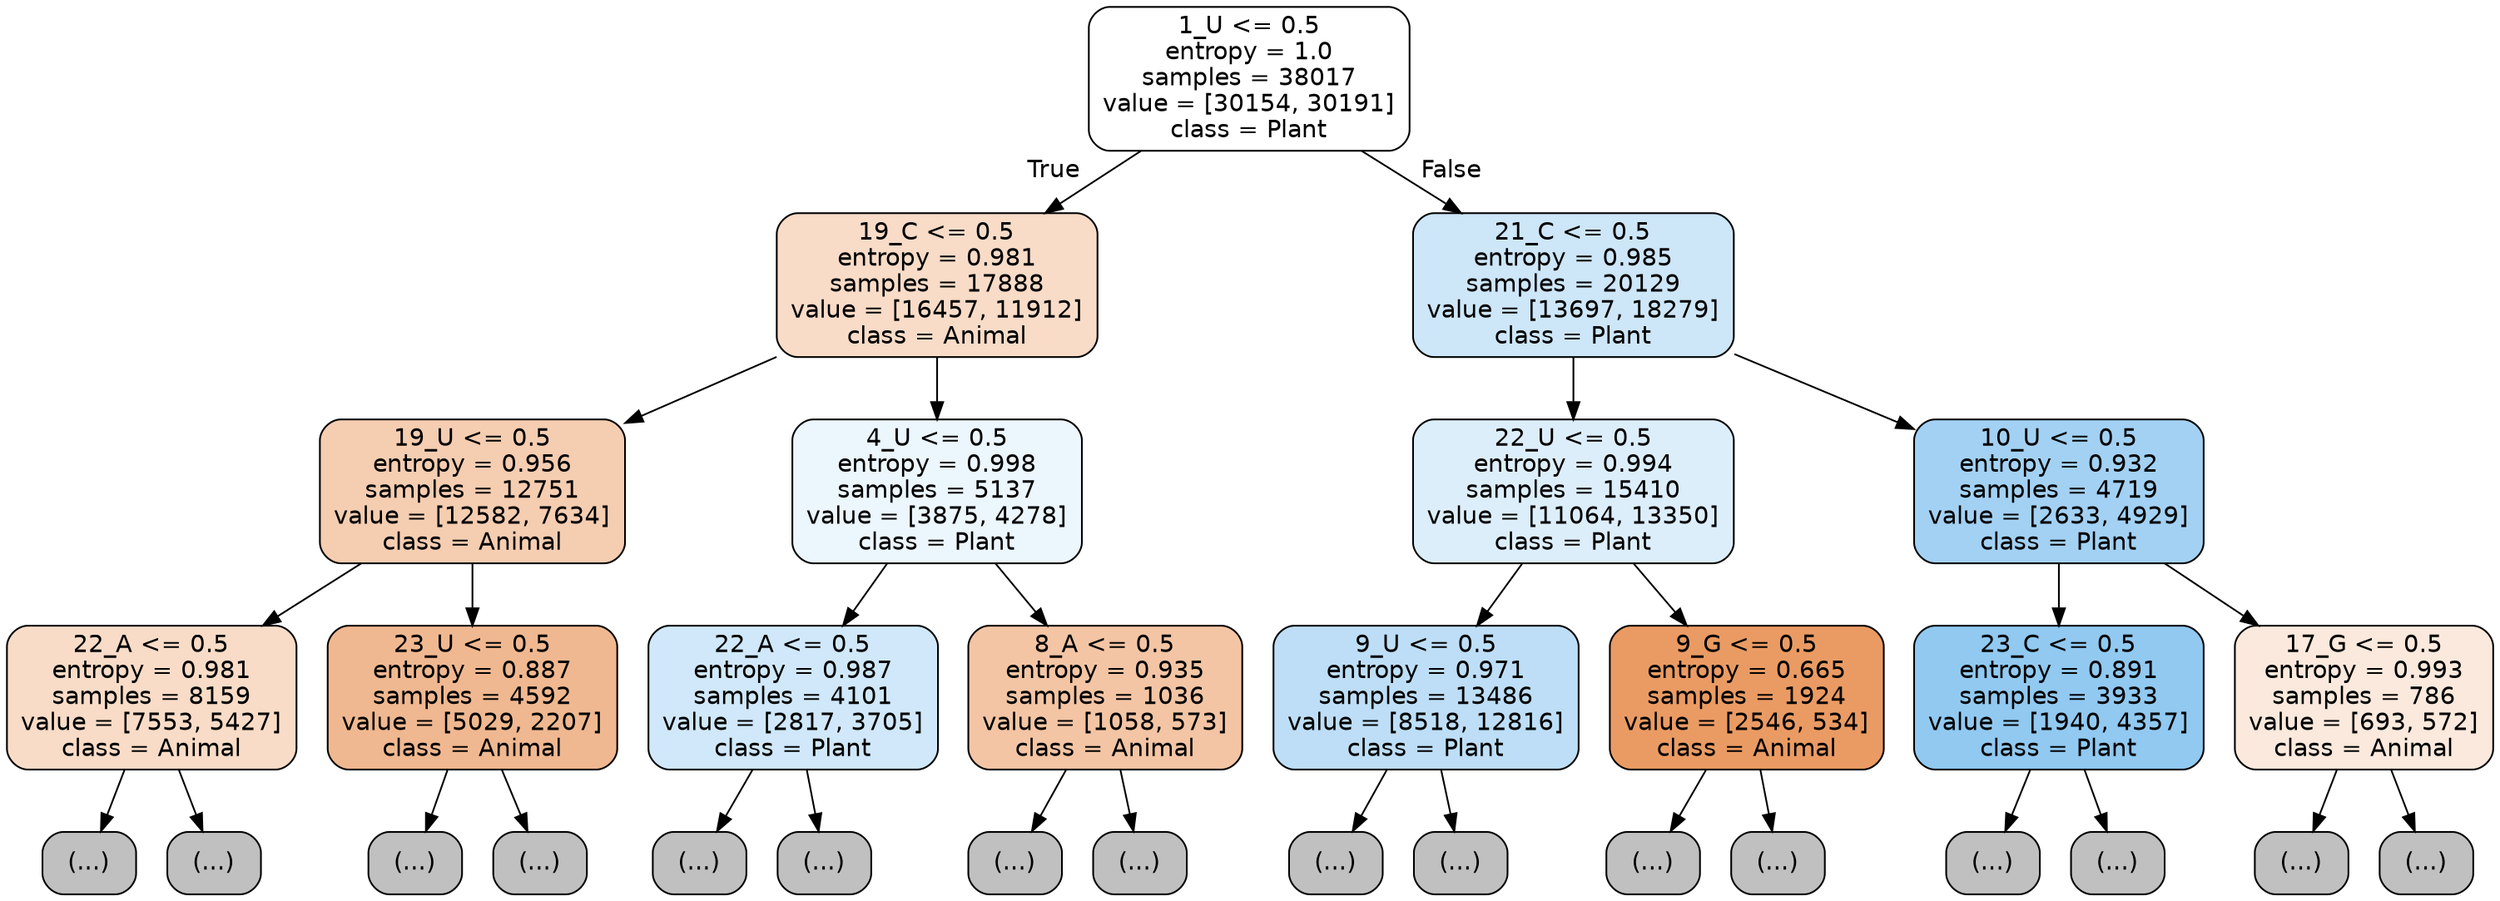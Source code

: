 digraph Tree {
node [shape=box, style="filled, rounded", color="black", fontname="helvetica"] ;
edge [fontname="helvetica"] ;
0 [label="1_U <= 0.5\nentropy = 1.0\nsamples = 38017\nvalue = [30154, 30191]\nclass = Plant", fillcolor="#ffffff"] ;
1 [label="19_C <= 0.5\nentropy = 0.981\nsamples = 17888\nvalue = [16457, 11912]\nclass = Animal", fillcolor="#f8dcc8"] ;
0 -> 1 [labeldistance=2.5, labelangle=45, headlabel="True"] ;
2 [label="19_U <= 0.5\nentropy = 0.956\nsamples = 12751\nvalue = [12582, 7634]\nclass = Animal", fillcolor="#f5cdb1"] ;
1 -> 2 ;
3 [label="22_A <= 0.5\nentropy = 0.981\nsamples = 8159\nvalue = [7553, 5427]\nclass = Animal", fillcolor="#f8dcc7"] ;
2 -> 3 ;
4 [label="(...)", fillcolor="#C0C0C0"] ;
3 -> 4 ;
4061 [label="(...)", fillcolor="#C0C0C0"] ;
3 -> 4061 ;
4572 [label="23_U <= 0.5\nentropy = 0.887\nsamples = 4592\nvalue = [5029, 2207]\nclass = Animal", fillcolor="#f0b890"] ;
2 -> 4572 ;
4573 [label="(...)", fillcolor="#C0C0C0"] ;
4572 -> 4573 ;
6864 [label="(...)", fillcolor="#C0C0C0"] ;
4572 -> 6864 ;
6997 [label="4_U <= 0.5\nentropy = 0.998\nsamples = 5137\nvalue = [3875, 4278]\nclass = Plant", fillcolor="#ecf6fd"] ;
1 -> 6997 ;
6998 [label="22_A <= 0.5\nentropy = 0.987\nsamples = 4101\nvalue = [2817, 3705]\nclass = Plant", fillcolor="#d0e8f9"] ;
6997 -> 6998 ;
6999 [label="(...)", fillcolor="#C0C0C0"] ;
6998 -> 6999 ;
8712 [label="(...)", fillcolor="#C0C0C0"] ;
6998 -> 8712 ;
8903 [label="8_A <= 0.5\nentropy = 0.935\nsamples = 1036\nvalue = [1058, 573]\nclass = Animal", fillcolor="#f3c5a4"] ;
6997 -> 8903 ;
8904 [label="(...)", fillcolor="#C0C0C0"] ;
8903 -> 8904 ;
9389 [label="(...)", fillcolor="#C0C0C0"] ;
8903 -> 9389 ;
9506 [label="21_C <= 0.5\nentropy = 0.985\nsamples = 20129\nvalue = [13697, 18279]\nclass = Plant", fillcolor="#cde6f8"] ;
0 -> 9506 [labeldistance=2.5, labelangle=-45, headlabel="False"] ;
9507 [label="22_U <= 0.5\nentropy = 0.994\nsamples = 15410\nvalue = [11064, 13350]\nclass = Plant", fillcolor="#ddeefb"] ;
9506 -> 9507 ;
9508 [label="9_U <= 0.5\nentropy = 0.971\nsamples = 13486\nvalue = [8518, 12816]\nclass = Plant", fillcolor="#bddef6"] ;
9507 -> 9508 ;
9509 [label="(...)", fillcolor="#C0C0C0"] ;
9508 -> 9509 ;
13220 [label="(...)", fillcolor="#C0C0C0"] ;
9508 -> 13220 ;
14745 [label="9_G <= 0.5\nentropy = 0.665\nsamples = 1924\nvalue = [2546, 534]\nclass = Animal", fillcolor="#ea9b63"] ;
9507 -> 14745 ;
14746 [label="(...)", fillcolor="#C0C0C0"] ;
14745 -> 14746 ;
15265 [label="(...)", fillcolor="#C0C0C0"] ;
14745 -> 15265 ;
15468 [label="10_U <= 0.5\nentropy = 0.932\nsamples = 4719\nvalue = [2633, 4929]\nclass = Plant", fillcolor="#a3d1f3"] ;
9506 -> 15468 ;
15469 [label="23_C <= 0.5\nentropy = 0.891\nsamples = 3933\nvalue = [1940, 4357]\nclass = Plant", fillcolor="#91c9f1"] ;
15468 -> 15469 ;
15470 [label="(...)", fillcolor="#C0C0C0"] ;
15469 -> 15470 ;
16589 [label="(...)", fillcolor="#C0C0C0"] ;
15469 -> 16589 ;
16632 [label="17_G <= 0.5\nentropy = 0.993\nsamples = 786\nvalue = [693, 572]\nclass = Animal", fillcolor="#fae9dc"] ;
15468 -> 16632 ;
16633 [label="(...)", fillcolor="#C0C0C0"] ;
16632 -> 16633 ;
16962 [label="(...)", fillcolor="#C0C0C0"] ;
16632 -> 16962 ;
}
